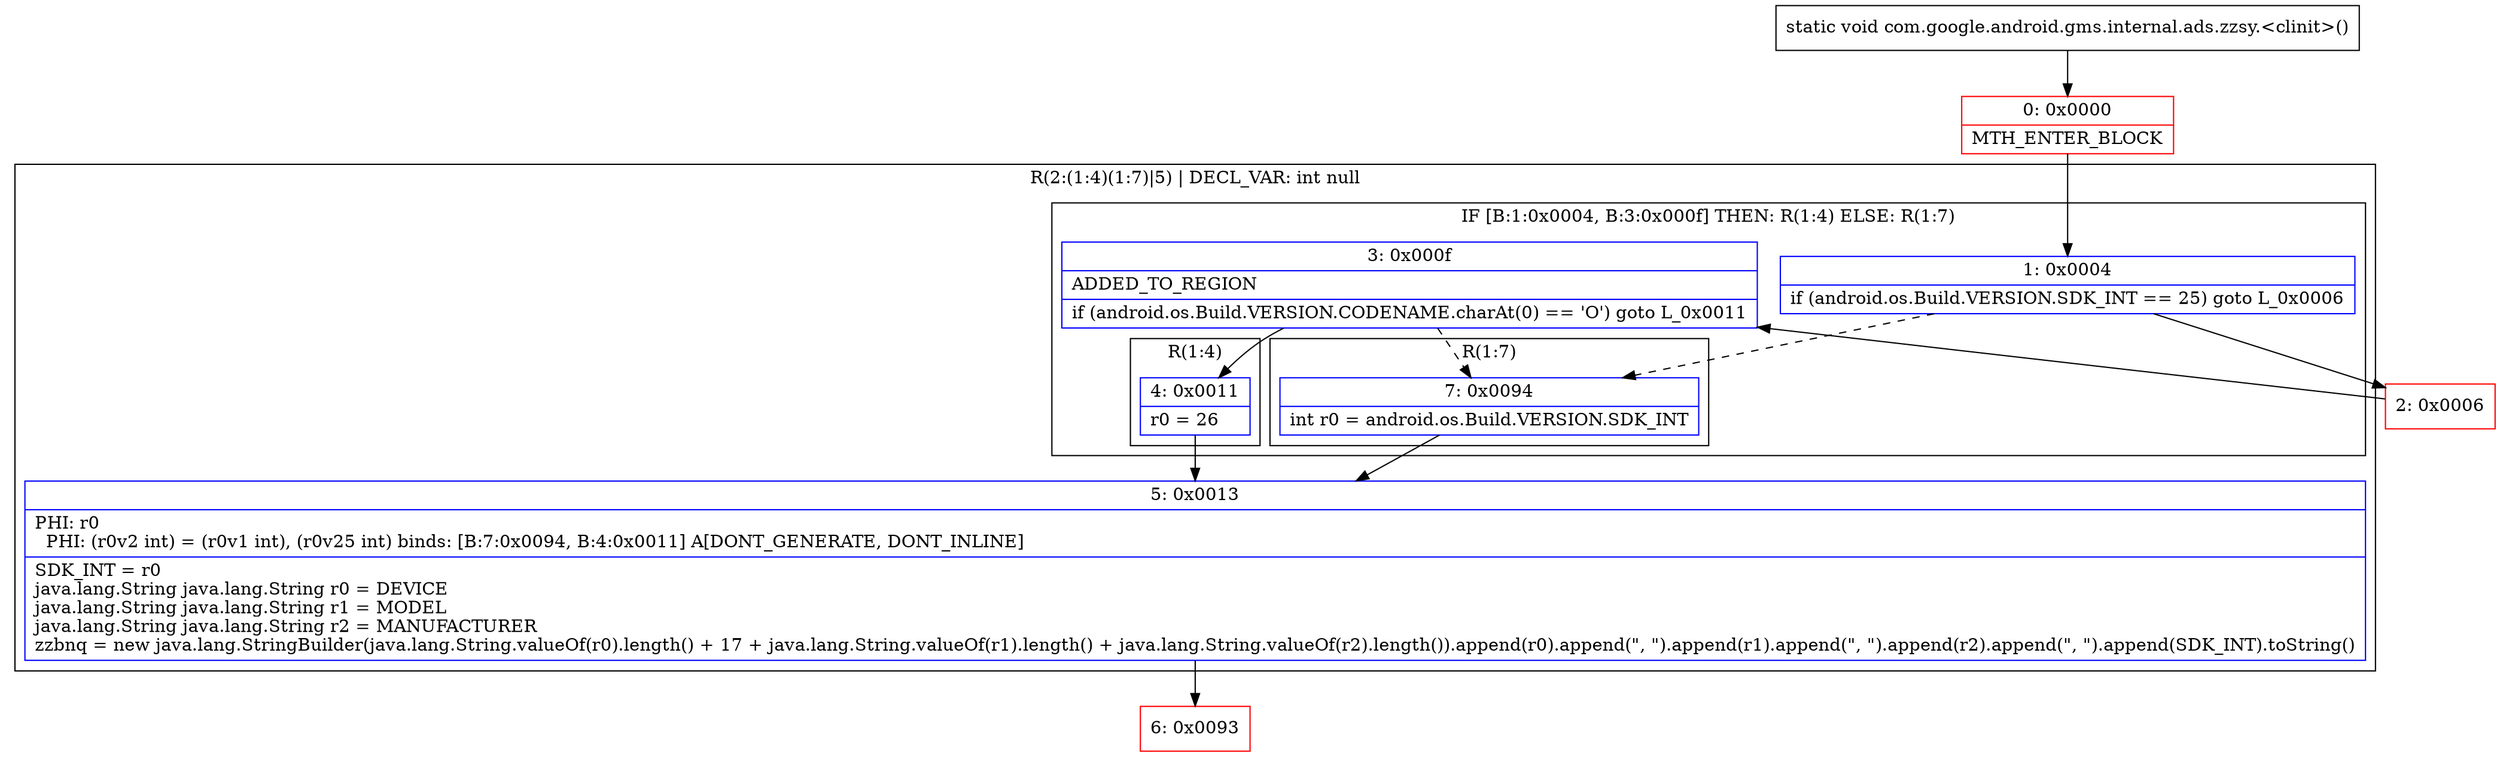 digraph "CFG forcom.google.android.gms.internal.ads.zzsy.\<clinit\>()V" {
subgraph cluster_Region_855994129 {
label = "R(2:(1:4)(1:7)|5) | DECL_VAR: int null\l";
node [shape=record,color=blue];
subgraph cluster_IfRegion_1418587645 {
label = "IF [B:1:0x0004, B:3:0x000f] THEN: R(1:4) ELSE: R(1:7)";
node [shape=record,color=blue];
Node_1 [shape=record,label="{1\:\ 0x0004|if (android.os.Build.VERSION.SDK_INT == 25) goto L_0x0006\l}"];
Node_3 [shape=record,label="{3\:\ 0x000f|ADDED_TO_REGION\l|if (android.os.Build.VERSION.CODENAME.charAt(0) == 'O') goto L_0x0011\l}"];
subgraph cluster_Region_679059206 {
label = "R(1:4)";
node [shape=record,color=blue];
Node_4 [shape=record,label="{4\:\ 0x0011|r0 = 26\l}"];
}
subgraph cluster_Region_1576791204 {
label = "R(1:7)";
node [shape=record,color=blue];
Node_7 [shape=record,label="{7\:\ 0x0094|int r0 = android.os.Build.VERSION.SDK_INT\l}"];
}
}
Node_5 [shape=record,label="{5\:\ 0x0013|PHI: r0 \l  PHI: (r0v2 int) = (r0v1 int), (r0v25 int) binds: [B:7:0x0094, B:4:0x0011] A[DONT_GENERATE, DONT_INLINE]\l|SDK_INT = r0\ljava.lang.String java.lang.String r0 = DEVICE\ljava.lang.String java.lang.String r1 = MODEL\ljava.lang.String java.lang.String r2 = MANUFACTURER\lzzbnq = new java.lang.StringBuilder(java.lang.String.valueOf(r0).length() + 17 + java.lang.String.valueOf(r1).length() + java.lang.String.valueOf(r2).length()).append(r0).append(\", \").append(r1).append(\", \").append(r2).append(\", \").append(SDK_INT).toString()\l}"];
}
Node_0 [shape=record,color=red,label="{0\:\ 0x0000|MTH_ENTER_BLOCK\l}"];
Node_2 [shape=record,color=red,label="{2\:\ 0x0006}"];
Node_6 [shape=record,color=red,label="{6\:\ 0x0093}"];
MethodNode[shape=record,label="{static void com.google.android.gms.internal.ads.zzsy.\<clinit\>() }"];
MethodNode -> Node_0;
Node_1 -> Node_2;
Node_1 -> Node_7[style=dashed];
Node_3 -> Node_4;
Node_3 -> Node_7[style=dashed];
Node_4 -> Node_5;
Node_7 -> Node_5;
Node_5 -> Node_6;
Node_0 -> Node_1;
Node_2 -> Node_3;
}

